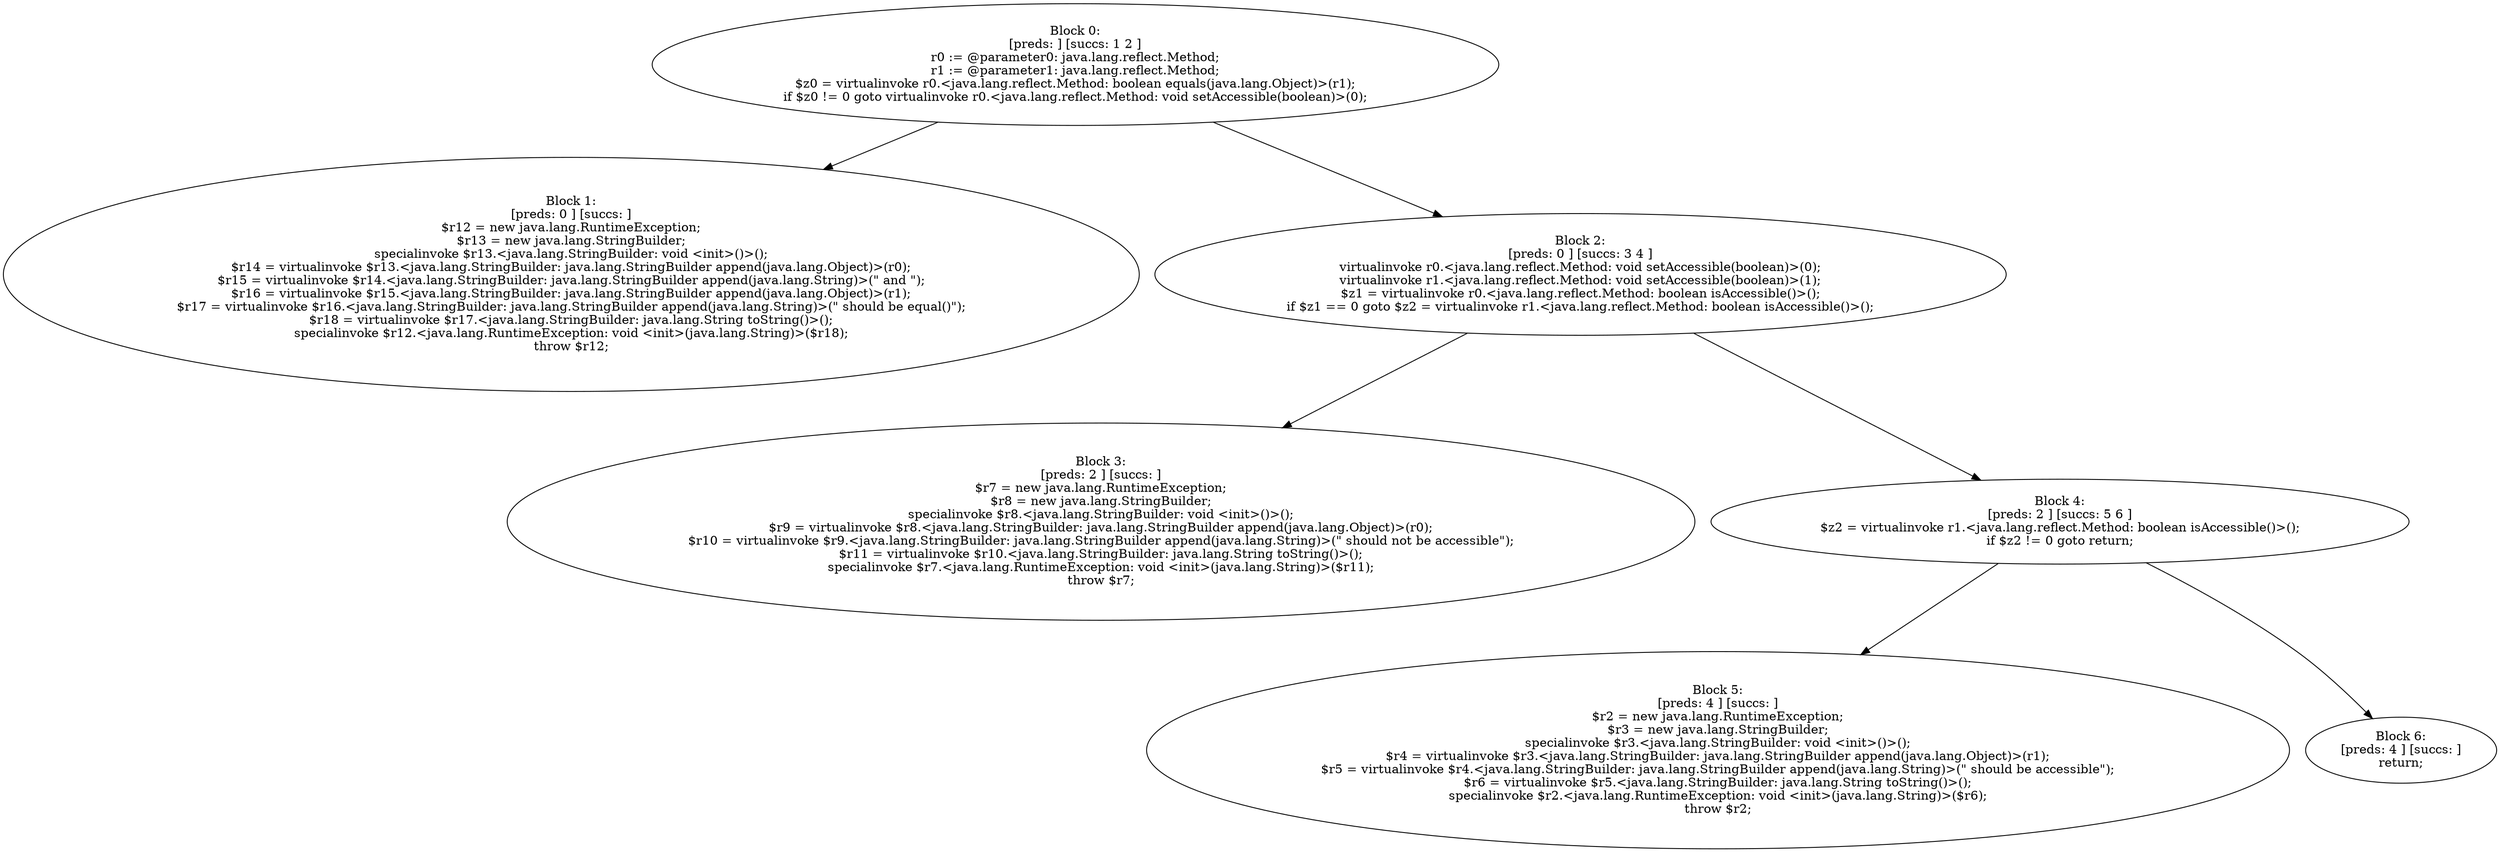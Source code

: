 digraph "unitGraph" {
    "Block 0:
[preds: ] [succs: 1 2 ]
r0 := @parameter0: java.lang.reflect.Method;
r1 := @parameter1: java.lang.reflect.Method;
$z0 = virtualinvoke r0.<java.lang.reflect.Method: boolean equals(java.lang.Object)>(r1);
if $z0 != 0 goto virtualinvoke r0.<java.lang.reflect.Method: void setAccessible(boolean)>(0);
"
    "Block 1:
[preds: 0 ] [succs: ]
$r12 = new java.lang.RuntimeException;
$r13 = new java.lang.StringBuilder;
specialinvoke $r13.<java.lang.StringBuilder: void <init>()>();
$r14 = virtualinvoke $r13.<java.lang.StringBuilder: java.lang.StringBuilder append(java.lang.Object)>(r0);
$r15 = virtualinvoke $r14.<java.lang.StringBuilder: java.lang.StringBuilder append(java.lang.String)>(\" and \");
$r16 = virtualinvoke $r15.<java.lang.StringBuilder: java.lang.StringBuilder append(java.lang.Object)>(r1);
$r17 = virtualinvoke $r16.<java.lang.StringBuilder: java.lang.StringBuilder append(java.lang.String)>(\" should be equal()\");
$r18 = virtualinvoke $r17.<java.lang.StringBuilder: java.lang.String toString()>();
specialinvoke $r12.<java.lang.RuntimeException: void <init>(java.lang.String)>($r18);
throw $r12;
"
    "Block 2:
[preds: 0 ] [succs: 3 4 ]
virtualinvoke r0.<java.lang.reflect.Method: void setAccessible(boolean)>(0);
virtualinvoke r1.<java.lang.reflect.Method: void setAccessible(boolean)>(1);
$z1 = virtualinvoke r0.<java.lang.reflect.Method: boolean isAccessible()>();
if $z1 == 0 goto $z2 = virtualinvoke r1.<java.lang.reflect.Method: boolean isAccessible()>();
"
    "Block 3:
[preds: 2 ] [succs: ]
$r7 = new java.lang.RuntimeException;
$r8 = new java.lang.StringBuilder;
specialinvoke $r8.<java.lang.StringBuilder: void <init>()>();
$r9 = virtualinvoke $r8.<java.lang.StringBuilder: java.lang.StringBuilder append(java.lang.Object)>(r0);
$r10 = virtualinvoke $r9.<java.lang.StringBuilder: java.lang.StringBuilder append(java.lang.String)>(\" should not be accessible\");
$r11 = virtualinvoke $r10.<java.lang.StringBuilder: java.lang.String toString()>();
specialinvoke $r7.<java.lang.RuntimeException: void <init>(java.lang.String)>($r11);
throw $r7;
"
    "Block 4:
[preds: 2 ] [succs: 5 6 ]
$z2 = virtualinvoke r1.<java.lang.reflect.Method: boolean isAccessible()>();
if $z2 != 0 goto return;
"
    "Block 5:
[preds: 4 ] [succs: ]
$r2 = new java.lang.RuntimeException;
$r3 = new java.lang.StringBuilder;
specialinvoke $r3.<java.lang.StringBuilder: void <init>()>();
$r4 = virtualinvoke $r3.<java.lang.StringBuilder: java.lang.StringBuilder append(java.lang.Object)>(r1);
$r5 = virtualinvoke $r4.<java.lang.StringBuilder: java.lang.StringBuilder append(java.lang.String)>(\" should be accessible\");
$r6 = virtualinvoke $r5.<java.lang.StringBuilder: java.lang.String toString()>();
specialinvoke $r2.<java.lang.RuntimeException: void <init>(java.lang.String)>($r6);
throw $r2;
"
    "Block 6:
[preds: 4 ] [succs: ]
return;
"
    "Block 0:
[preds: ] [succs: 1 2 ]
r0 := @parameter0: java.lang.reflect.Method;
r1 := @parameter1: java.lang.reflect.Method;
$z0 = virtualinvoke r0.<java.lang.reflect.Method: boolean equals(java.lang.Object)>(r1);
if $z0 != 0 goto virtualinvoke r0.<java.lang.reflect.Method: void setAccessible(boolean)>(0);
"->"Block 1:
[preds: 0 ] [succs: ]
$r12 = new java.lang.RuntimeException;
$r13 = new java.lang.StringBuilder;
specialinvoke $r13.<java.lang.StringBuilder: void <init>()>();
$r14 = virtualinvoke $r13.<java.lang.StringBuilder: java.lang.StringBuilder append(java.lang.Object)>(r0);
$r15 = virtualinvoke $r14.<java.lang.StringBuilder: java.lang.StringBuilder append(java.lang.String)>(\" and \");
$r16 = virtualinvoke $r15.<java.lang.StringBuilder: java.lang.StringBuilder append(java.lang.Object)>(r1);
$r17 = virtualinvoke $r16.<java.lang.StringBuilder: java.lang.StringBuilder append(java.lang.String)>(\" should be equal()\");
$r18 = virtualinvoke $r17.<java.lang.StringBuilder: java.lang.String toString()>();
specialinvoke $r12.<java.lang.RuntimeException: void <init>(java.lang.String)>($r18);
throw $r12;
";
    "Block 0:
[preds: ] [succs: 1 2 ]
r0 := @parameter0: java.lang.reflect.Method;
r1 := @parameter1: java.lang.reflect.Method;
$z0 = virtualinvoke r0.<java.lang.reflect.Method: boolean equals(java.lang.Object)>(r1);
if $z0 != 0 goto virtualinvoke r0.<java.lang.reflect.Method: void setAccessible(boolean)>(0);
"->"Block 2:
[preds: 0 ] [succs: 3 4 ]
virtualinvoke r0.<java.lang.reflect.Method: void setAccessible(boolean)>(0);
virtualinvoke r1.<java.lang.reflect.Method: void setAccessible(boolean)>(1);
$z1 = virtualinvoke r0.<java.lang.reflect.Method: boolean isAccessible()>();
if $z1 == 0 goto $z2 = virtualinvoke r1.<java.lang.reflect.Method: boolean isAccessible()>();
";
    "Block 2:
[preds: 0 ] [succs: 3 4 ]
virtualinvoke r0.<java.lang.reflect.Method: void setAccessible(boolean)>(0);
virtualinvoke r1.<java.lang.reflect.Method: void setAccessible(boolean)>(1);
$z1 = virtualinvoke r0.<java.lang.reflect.Method: boolean isAccessible()>();
if $z1 == 0 goto $z2 = virtualinvoke r1.<java.lang.reflect.Method: boolean isAccessible()>();
"->"Block 3:
[preds: 2 ] [succs: ]
$r7 = new java.lang.RuntimeException;
$r8 = new java.lang.StringBuilder;
specialinvoke $r8.<java.lang.StringBuilder: void <init>()>();
$r9 = virtualinvoke $r8.<java.lang.StringBuilder: java.lang.StringBuilder append(java.lang.Object)>(r0);
$r10 = virtualinvoke $r9.<java.lang.StringBuilder: java.lang.StringBuilder append(java.lang.String)>(\" should not be accessible\");
$r11 = virtualinvoke $r10.<java.lang.StringBuilder: java.lang.String toString()>();
specialinvoke $r7.<java.lang.RuntimeException: void <init>(java.lang.String)>($r11);
throw $r7;
";
    "Block 2:
[preds: 0 ] [succs: 3 4 ]
virtualinvoke r0.<java.lang.reflect.Method: void setAccessible(boolean)>(0);
virtualinvoke r1.<java.lang.reflect.Method: void setAccessible(boolean)>(1);
$z1 = virtualinvoke r0.<java.lang.reflect.Method: boolean isAccessible()>();
if $z1 == 0 goto $z2 = virtualinvoke r1.<java.lang.reflect.Method: boolean isAccessible()>();
"->"Block 4:
[preds: 2 ] [succs: 5 6 ]
$z2 = virtualinvoke r1.<java.lang.reflect.Method: boolean isAccessible()>();
if $z2 != 0 goto return;
";
    "Block 4:
[preds: 2 ] [succs: 5 6 ]
$z2 = virtualinvoke r1.<java.lang.reflect.Method: boolean isAccessible()>();
if $z2 != 0 goto return;
"->"Block 5:
[preds: 4 ] [succs: ]
$r2 = new java.lang.RuntimeException;
$r3 = new java.lang.StringBuilder;
specialinvoke $r3.<java.lang.StringBuilder: void <init>()>();
$r4 = virtualinvoke $r3.<java.lang.StringBuilder: java.lang.StringBuilder append(java.lang.Object)>(r1);
$r5 = virtualinvoke $r4.<java.lang.StringBuilder: java.lang.StringBuilder append(java.lang.String)>(\" should be accessible\");
$r6 = virtualinvoke $r5.<java.lang.StringBuilder: java.lang.String toString()>();
specialinvoke $r2.<java.lang.RuntimeException: void <init>(java.lang.String)>($r6);
throw $r2;
";
    "Block 4:
[preds: 2 ] [succs: 5 6 ]
$z2 = virtualinvoke r1.<java.lang.reflect.Method: boolean isAccessible()>();
if $z2 != 0 goto return;
"->"Block 6:
[preds: 4 ] [succs: ]
return;
";
}
